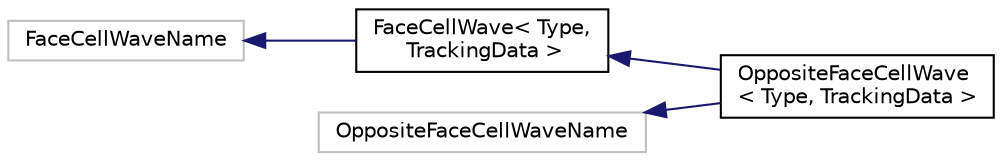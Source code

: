 digraph "Graphical Class Hierarchy"
{
  bgcolor="transparent";
  edge [fontname="Helvetica",fontsize="10",labelfontname="Helvetica",labelfontsize="10"];
  node [fontname="Helvetica",fontsize="10",shape=record];
  rankdir="LR";
  Node1 [label="FaceCellWaveName",height=0.2,width=0.4,color="grey75"];
  Node1 -> Node2 [dir="back",color="midnightblue",fontsize="10",style="solid",fontname="Helvetica"];
  Node2 [label="FaceCellWave\< Type,\l TrackingData \>",height=0.2,width=0.4,color="black",URL="$classFoam_1_1FaceCellWave.html",tooltip="Wave propagation of information through grid. Every iteration information goes through one layer of c..."];
  Node2 -> Node3 [dir="back",color="midnightblue",fontsize="10",style="solid",fontname="Helvetica"];
  Node3 [label="OppositeFaceCellWave\l\< Type, TrackingData \>",height=0.2,width=0.4,color="black",URL="$classFoam_1_1OppositeFaceCellWave.html",tooltip="Version of FaceCellWave that walks through prismatic cells only. "];
  Node4 [label="OppositeFaceCellWaveName",height=0.2,width=0.4,color="grey75"];
  Node4 -> Node3 [dir="back",color="midnightblue",fontsize="10",style="solid",fontname="Helvetica"];
}
